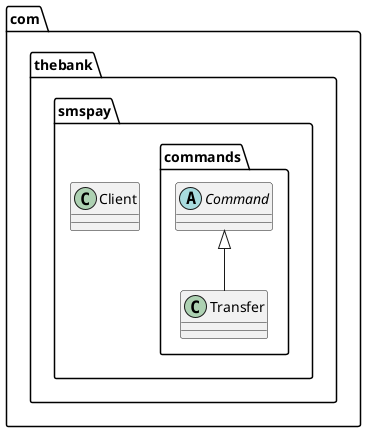 @startuml

namespace com.thebank.smspay {

  class Client

  namespace commands {

    abstract class Command
    class Transfer extends Command

  }

}




@enduml~